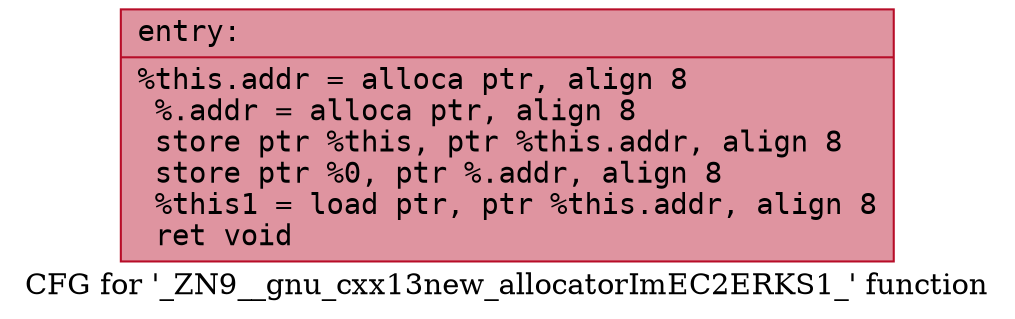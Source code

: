 digraph "CFG for '_ZN9__gnu_cxx13new_allocatorImEC2ERKS1_' function" {
	label="CFG for '_ZN9__gnu_cxx13new_allocatorImEC2ERKS1_' function";

	Node0x556c3c846160 [shape=record,color="#b70d28ff", style=filled, fillcolor="#b70d2870" fontname="Courier",label="{entry:\l|  %this.addr = alloca ptr, align 8\l  %.addr = alloca ptr, align 8\l  store ptr %this, ptr %this.addr, align 8\l  store ptr %0, ptr %.addr, align 8\l  %this1 = load ptr, ptr %this.addr, align 8\l  ret void\l}"];
}
